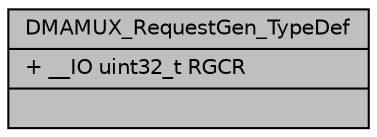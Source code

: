 digraph "DMAMUX_RequestGen_TypeDef"
{
 // LATEX_PDF_SIZE
  edge [fontname="Helvetica",fontsize="10",labelfontname="Helvetica",labelfontsize="10"];
  node [fontname="Helvetica",fontsize="10",shape=record];
  Node1 [label="{DMAMUX_RequestGen_TypeDef\n|+ __IO uint32_t RGCR\l|}",height=0.2,width=0.4,color="black", fillcolor="grey75", style="filled", fontcolor="black",tooltip=" "];
}
